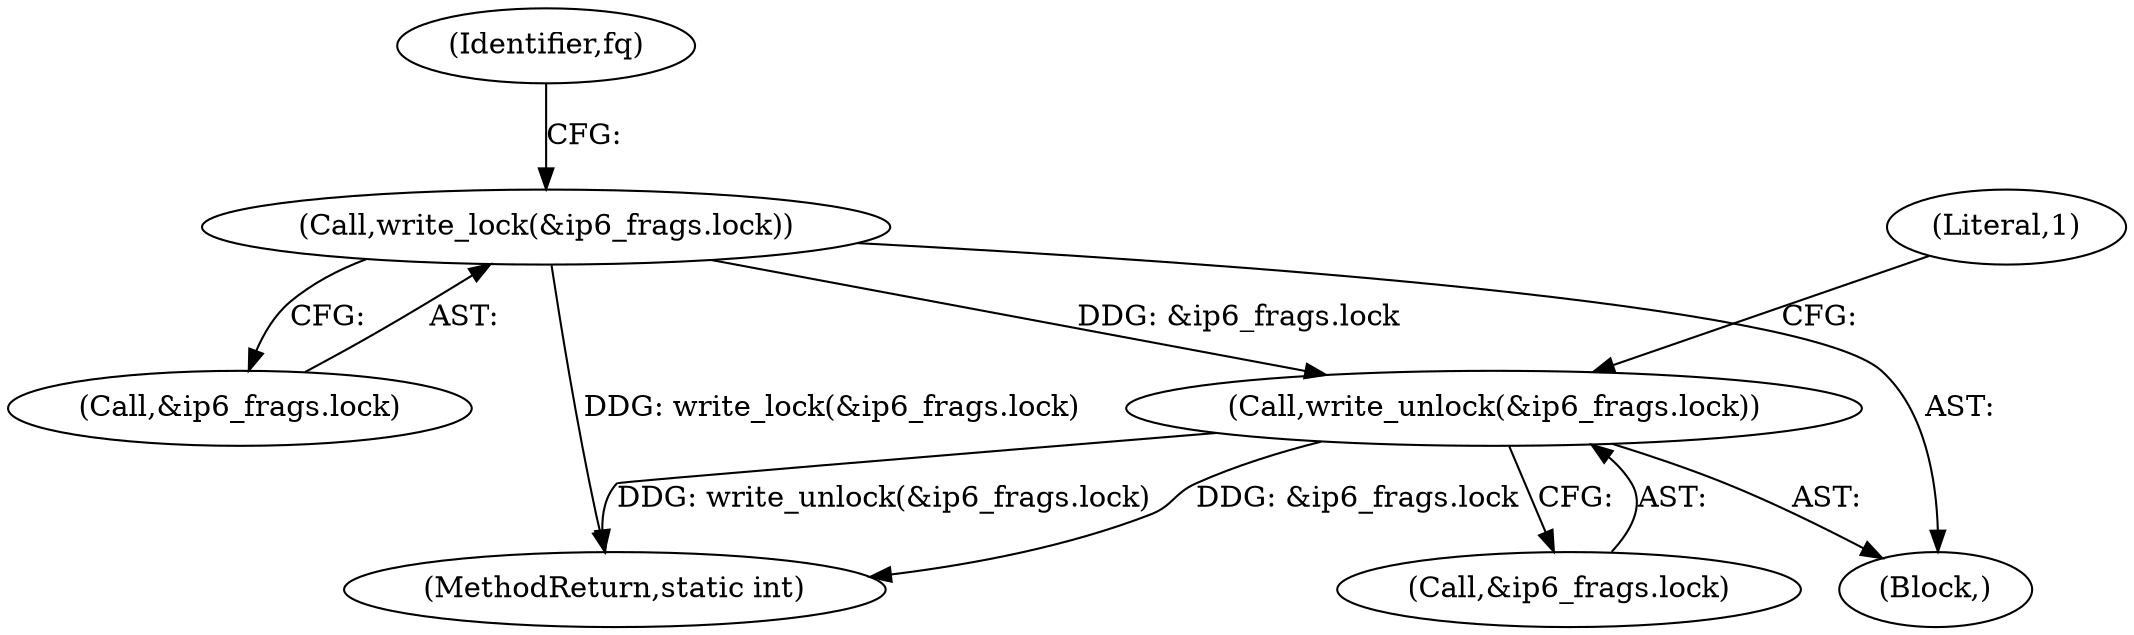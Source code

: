 digraph "0_linux_70789d7052239992824628db8133de08dc78e593_0@API" {
"1000696" [label="(Call,write_unlock(&ip6_frags.lock))"];
"1000676" [label="(Call,write_lock(&ip6_frags.lock))"];
"1000685" [label="(Identifier,fq)"];
"1000696" [label="(Call,write_unlock(&ip6_frags.lock))"];
"1000121" [label="(Block,)"];
"1000716" [label="(MethodReturn,static int)"];
"1000703" [label="(Literal,1)"];
"1000677" [label="(Call,&ip6_frags.lock)"];
"1000676" [label="(Call,write_lock(&ip6_frags.lock))"];
"1000697" [label="(Call,&ip6_frags.lock)"];
"1000696" -> "1000121"  [label="AST: "];
"1000696" -> "1000697"  [label="CFG: "];
"1000697" -> "1000696"  [label="AST: "];
"1000703" -> "1000696"  [label="CFG: "];
"1000696" -> "1000716"  [label="DDG: write_unlock(&ip6_frags.lock)"];
"1000696" -> "1000716"  [label="DDG: &ip6_frags.lock"];
"1000676" -> "1000696"  [label="DDG: &ip6_frags.lock"];
"1000676" -> "1000121"  [label="AST: "];
"1000676" -> "1000677"  [label="CFG: "];
"1000677" -> "1000676"  [label="AST: "];
"1000685" -> "1000676"  [label="CFG: "];
"1000676" -> "1000716"  [label="DDG: write_lock(&ip6_frags.lock)"];
}
